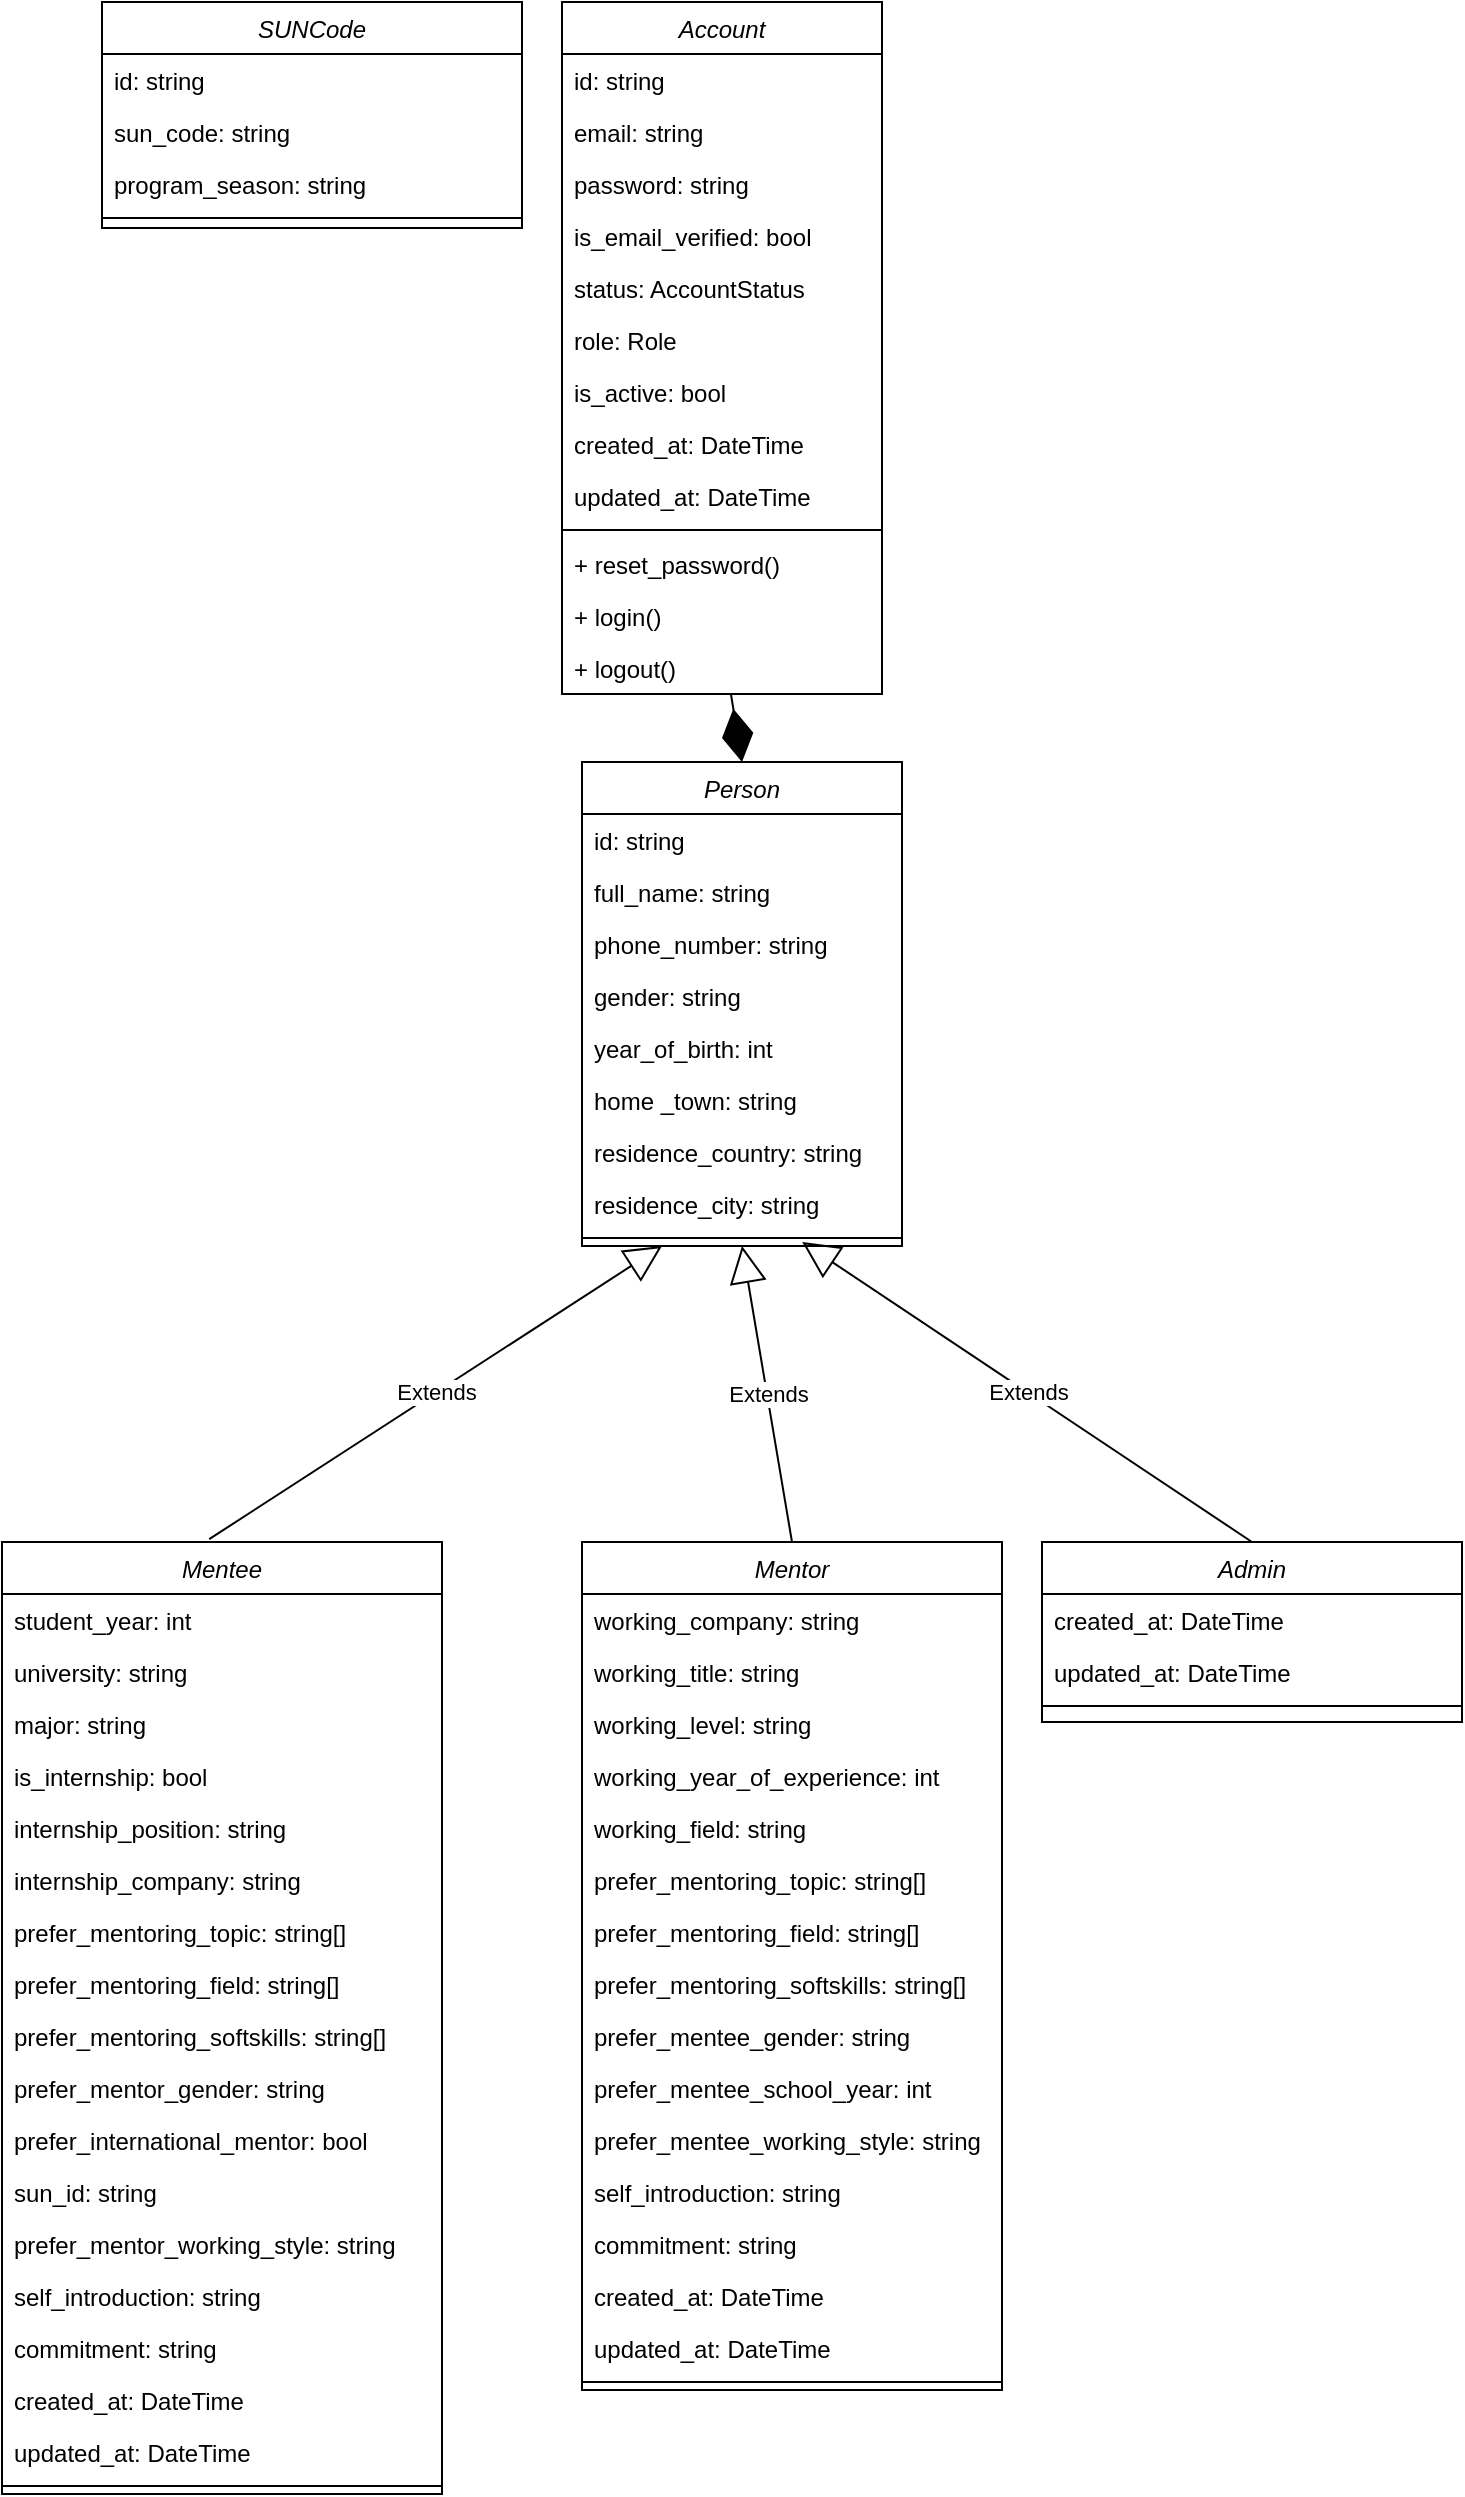 <mxfile version="26.0.16">
  <diagram id="C5RBs43oDa-KdzZeNtuy" name="Page-1">
    <mxGraphModel dx="2867" dy="1471" grid="1" gridSize="10" guides="1" tooltips="1" connect="1" arrows="1" fold="1" page="1" pageScale="1" pageWidth="827" pageHeight="1169" math="0" shadow="0">
      <root>
        <mxCell id="WIyWlLk6GJQsqaUBKTNV-0" />
        <mxCell id="WIyWlLk6GJQsqaUBKTNV-1" parent="WIyWlLk6GJQsqaUBKTNV-0" />
        <mxCell id="zkfFHV4jXpPFQw0GAbJ--0" value="Account" style="swimlane;fontStyle=2;align=center;verticalAlign=top;childLayout=stackLayout;horizontal=1;startSize=26;horizontalStack=0;resizeParent=1;resizeLast=0;collapsible=1;marginBottom=0;rounded=0;shadow=0;strokeWidth=1;" parent="WIyWlLk6GJQsqaUBKTNV-1" vertex="1">
          <mxGeometry x="630" y="250" width="160" height="346" as="geometry">
            <mxRectangle x="230" y="140" width="160" height="26" as="alternateBounds" />
          </mxGeometry>
        </mxCell>
        <mxCell id="zkfFHV4jXpPFQw0GAbJ--1" value="id: string" style="text;align=left;verticalAlign=top;spacingLeft=4;spacingRight=4;overflow=hidden;rotatable=0;points=[[0,0.5],[1,0.5]];portConstraint=eastwest;" parent="zkfFHV4jXpPFQw0GAbJ--0" vertex="1">
          <mxGeometry y="26" width="160" height="26" as="geometry" />
        </mxCell>
        <mxCell id="LLygvno9lQtQrN28Qpoy-91" value="email: string" style="text;align=left;verticalAlign=top;spacingLeft=4;spacingRight=4;overflow=hidden;rotatable=0;points=[[0,0.5],[1,0.5]];portConstraint=eastwest;" parent="zkfFHV4jXpPFQw0GAbJ--0" vertex="1">
          <mxGeometry y="52" width="160" height="26" as="geometry" />
        </mxCell>
        <mxCell id="zkfFHV4jXpPFQw0GAbJ--2" value="password: string    " style="text;align=left;verticalAlign=top;spacingLeft=4;spacingRight=4;overflow=hidden;rotatable=0;points=[[0,0.5],[1,0.5]];portConstraint=eastwest;rounded=0;shadow=0;html=0;" parent="zkfFHV4jXpPFQw0GAbJ--0" vertex="1">
          <mxGeometry y="78" width="160" height="26" as="geometry" />
        </mxCell>
        <mxCell id="LLygvno9lQtQrN28Qpoy-101" value="is_email_verified: bool" style="text;align=left;verticalAlign=top;spacingLeft=4;spacingRight=4;overflow=hidden;rotatable=0;points=[[0,0.5],[1,0.5]];portConstraint=eastwest;rounded=0;shadow=0;html=0;" parent="zkfFHV4jXpPFQw0GAbJ--0" vertex="1">
          <mxGeometry y="104" width="160" height="26" as="geometry" />
        </mxCell>
        <mxCell id="zkfFHV4jXpPFQw0GAbJ--3" value="status: AccountStatus" style="text;align=left;verticalAlign=top;spacingLeft=4;spacingRight=4;overflow=hidden;rotatable=0;points=[[0,0.5],[1,0.5]];portConstraint=eastwest;rounded=0;shadow=0;html=0;" parent="zkfFHV4jXpPFQw0GAbJ--0" vertex="1">
          <mxGeometry y="130" width="160" height="26" as="geometry" />
        </mxCell>
        <mxCell id="sPoipcG29tZG47COG-_c-94" value="role: Role" style="text;align=left;verticalAlign=top;spacingLeft=4;spacingRight=4;overflow=hidden;rotatable=0;points=[[0,0.5],[1,0.5]];portConstraint=eastwest;rounded=0;shadow=0;html=0;" vertex="1" parent="zkfFHV4jXpPFQw0GAbJ--0">
          <mxGeometry y="156" width="160" height="26" as="geometry" />
        </mxCell>
        <mxCell id="sPoipcG29tZG47COG-_c-238" value="is_active: bool" style="text;align=left;verticalAlign=top;spacingLeft=4;spacingRight=4;overflow=hidden;rotatable=0;points=[[0,0.5],[1,0.5]];portConstraint=eastwest;rounded=0;shadow=0;html=0;" vertex="1" parent="zkfFHV4jXpPFQw0GAbJ--0">
          <mxGeometry y="182" width="160" height="26" as="geometry" />
        </mxCell>
        <mxCell id="sPoipcG29tZG47COG-_c-31" value="created_at: DateTime" style="text;align=left;verticalAlign=top;spacingLeft=4;spacingRight=4;overflow=hidden;rotatable=0;points=[[0,0.5],[1,0.5]];portConstraint=eastwest;rounded=0;shadow=0;html=0;" vertex="1" parent="zkfFHV4jXpPFQw0GAbJ--0">
          <mxGeometry y="208" width="160" height="26" as="geometry" />
        </mxCell>
        <mxCell id="sPoipcG29tZG47COG-_c-32" value="updated_at: DateTime" style="text;align=left;verticalAlign=top;spacingLeft=4;spacingRight=4;overflow=hidden;rotatable=0;points=[[0,0.5],[1,0.5]];portConstraint=eastwest;rounded=0;shadow=0;html=0;" vertex="1" parent="zkfFHV4jXpPFQw0GAbJ--0">
          <mxGeometry y="234" width="160" height="26" as="geometry" />
        </mxCell>
        <mxCell id="zkfFHV4jXpPFQw0GAbJ--4" value="" style="line;html=1;strokeWidth=1;align=left;verticalAlign=middle;spacingTop=-1;spacingLeft=3;spacingRight=3;rotatable=0;labelPosition=right;points=[];portConstraint=eastwest;" parent="zkfFHV4jXpPFQw0GAbJ--0" vertex="1">
          <mxGeometry y="260" width="160" height="8" as="geometry" />
        </mxCell>
        <mxCell id="zkfFHV4jXpPFQw0GAbJ--5" value="+ reset_password()&#xa;" style="text;align=left;verticalAlign=top;spacingLeft=4;spacingRight=4;overflow=hidden;rotatable=0;points=[[0,0.5],[1,0.5]];portConstraint=eastwest;" parent="zkfFHV4jXpPFQw0GAbJ--0" vertex="1">
          <mxGeometry y="268" width="160" height="26" as="geometry" />
        </mxCell>
        <mxCell id="LLygvno9lQtQrN28Qpoy-14" value="+ login()" style="text;align=left;verticalAlign=top;spacingLeft=4;spacingRight=4;overflow=hidden;rotatable=0;points=[[0,0.5],[1,0.5]];portConstraint=eastwest;" parent="zkfFHV4jXpPFQw0GAbJ--0" vertex="1">
          <mxGeometry y="294" width="160" height="26" as="geometry" />
        </mxCell>
        <mxCell id="LLygvno9lQtQrN28Qpoy-15" value="+ logout()" style="text;align=left;verticalAlign=top;spacingLeft=4;spacingRight=4;overflow=hidden;rotatable=0;points=[[0,0.5],[1,0.5]];portConstraint=eastwest;" parent="zkfFHV4jXpPFQw0GAbJ--0" vertex="1">
          <mxGeometry y="320" width="160" height="26" as="geometry" />
        </mxCell>
        <mxCell id="LLygvno9lQtQrN28Qpoy-26" value="" style="endArrow=diamondThin;endFill=1;endSize=24;html=1;rounded=0;exitX=0.528;exitY=1.005;exitDx=0;exitDy=0;exitPerimeter=0;entryX=0.5;entryY=0;entryDx=0;entryDy=0;" parent="WIyWlLk6GJQsqaUBKTNV-1" source="LLygvno9lQtQrN28Qpoy-15" target="sPoipcG29tZG47COG-_c-21" edge="1">
          <mxGeometry width="160" relative="1" as="geometry">
            <mxPoint x="80" y="570" as="sourcePoint" />
            <mxPoint x="240" y="570" as="targetPoint" />
          </mxGeometry>
        </mxCell>
        <mxCell id="sPoipcG29tZG47COG-_c-21" value="Person" style="swimlane;fontStyle=2;align=center;verticalAlign=top;childLayout=stackLayout;horizontal=1;startSize=26;horizontalStack=0;resizeParent=1;resizeLast=0;collapsible=1;marginBottom=0;rounded=0;shadow=0;strokeWidth=1;" vertex="1" parent="WIyWlLk6GJQsqaUBKTNV-1">
          <mxGeometry x="640" y="630" width="160" height="242" as="geometry">
            <mxRectangle x="230" y="140" width="160" height="26" as="alternateBounds" />
          </mxGeometry>
        </mxCell>
        <mxCell id="sPoipcG29tZG47COG-_c-22" value="id: string" style="text;align=left;verticalAlign=top;spacingLeft=4;spacingRight=4;overflow=hidden;rotatable=0;points=[[0,0.5],[1,0.5]];portConstraint=eastwest;" vertex="1" parent="sPoipcG29tZG47COG-_c-21">
          <mxGeometry y="26" width="160" height="26" as="geometry" />
        </mxCell>
        <mxCell id="sPoipcG29tZG47COG-_c-35" value="full_name: string" style="text;align=left;verticalAlign=top;spacingLeft=4;spacingRight=4;overflow=hidden;rotatable=0;points=[[0,0.5],[1,0.5]];portConstraint=eastwest;" vertex="1" parent="sPoipcG29tZG47COG-_c-21">
          <mxGeometry y="52" width="160" height="26" as="geometry" />
        </mxCell>
        <mxCell id="sPoipcG29tZG47COG-_c-36" value="phone_number: string" style="text;align=left;verticalAlign=top;spacingLeft=4;spacingRight=4;overflow=hidden;rotatable=0;points=[[0,0.5],[1,0.5]];portConstraint=eastwest;" vertex="1" parent="sPoipcG29tZG47COG-_c-21">
          <mxGeometry y="78" width="160" height="26" as="geometry" />
        </mxCell>
        <mxCell id="sPoipcG29tZG47COG-_c-37" value="gender: string" style="text;align=left;verticalAlign=top;spacingLeft=4;spacingRight=4;overflow=hidden;rotatable=0;points=[[0,0.5],[1,0.5]];portConstraint=eastwest;" vertex="1" parent="sPoipcG29tZG47COG-_c-21">
          <mxGeometry y="104" width="160" height="26" as="geometry" />
        </mxCell>
        <mxCell id="sPoipcG29tZG47COG-_c-39" value="year_of_birth: int" style="text;align=left;verticalAlign=top;spacingLeft=4;spacingRight=4;overflow=hidden;rotatable=0;points=[[0,0.5],[1,0.5]];portConstraint=eastwest;" vertex="1" parent="sPoipcG29tZG47COG-_c-21">
          <mxGeometry y="130" width="160" height="26" as="geometry" />
        </mxCell>
        <mxCell id="sPoipcG29tZG47COG-_c-40" value="home _town: string" style="text;align=left;verticalAlign=top;spacingLeft=4;spacingRight=4;overflow=hidden;rotatable=0;points=[[0,0.5],[1,0.5]];portConstraint=eastwest;" vertex="1" parent="sPoipcG29tZG47COG-_c-21">
          <mxGeometry y="156" width="160" height="26" as="geometry" />
        </mxCell>
        <mxCell id="sPoipcG29tZG47COG-_c-41" value="residence_country: string" style="text;align=left;verticalAlign=top;spacingLeft=4;spacingRight=4;overflow=hidden;rotatable=0;points=[[0,0.5],[1,0.5]];portConstraint=eastwest;" vertex="1" parent="sPoipcG29tZG47COG-_c-21">
          <mxGeometry y="182" width="160" height="26" as="geometry" />
        </mxCell>
        <mxCell id="sPoipcG29tZG47COG-_c-42" value="residence_city: string" style="text;align=left;verticalAlign=top;spacingLeft=4;spacingRight=4;overflow=hidden;rotatable=0;points=[[0,0.5],[1,0.5]];portConstraint=eastwest;" vertex="1" parent="sPoipcG29tZG47COG-_c-21">
          <mxGeometry y="208" width="160" height="26" as="geometry" />
        </mxCell>
        <mxCell id="sPoipcG29tZG47COG-_c-27" value="" style="line;html=1;strokeWidth=1;align=left;verticalAlign=middle;spacingTop=-1;spacingLeft=3;spacingRight=3;rotatable=0;labelPosition=right;points=[];portConstraint=eastwest;" vertex="1" parent="sPoipcG29tZG47COG-_c-21">
          <mxGeometry y="234" width="160" height="8" as="geometry" />
        </mxCell>
        <mxCell id="sPoipcG29tZG47COG-_c-86" value="Extends" style="endArrow=block;endSize=16;endFill=0;html=1;rounded=0;exitX=0.471;exitY=-0.003;exitDx=0;exitDy=0;entryX=0.25;entryY=1;entryDx=0;entryDy=0;exitPerimeter=0;" edge="1" parent="WIyWlLk6GJQsqaUBKTNV-1" source="sPoipcG29tZG47COG-_c-141" target="sPoipcG29tZG47COG-_c-21">
          <mxGeometry width="160" relative="1" as="geometry">
            <mxPoint x="510" y="970" as="sourcePoint" />
            <mxPoint x="750" y="910" as="targetPoint" />
          </mxGeometry>
        </mxCell>
        <mxCell id="sPoipcG29tZG47COG-_c-87" value="Extends" style="endArrow=block;endSize=16;endFill=0;html=1;rounded=0;exitX=0.5;exitY=0;exitDx=0;exitDy=0;entryX=0.5;entryY=1;entryDx=0;entryDy=0;" edge="1" parent="WIyWlLk6GJQsqaUBKTNV-1" source="sPoipcG29tZG47COG-_c-187" target="sPoipcG29tZG47COG-_c-21">
          <mxGeometry width="160" relative="1" as="geometry">
            <mxPoint x="720" y="970" as="sourcePoint" />
            <mxPoint x="690" y="882" as="targetPoint" />
          </mxGeometry>
        </mxCell>
        <mxCell id="sPoipcG29tZG47COG-_c-141" value="Mentee" style="swimlane;fontStyle=2;align=center;verticalAlign=top;childLayout=stackLayout;horizontal=1;startSize=26;horizontalStack=0;resizeParent=1;resizeLast=0;collapsible=1;marginBottom=0;rounded=0;shadow=0;strokeWidth=1;" vertex="1" parent="WIyWlLk6GJQsqaUBKTNV-1">
          <mxGeometry x="350" y="1020" width="220" height="476" as="geometry">
            <mxRectangle x="230" y="140" width="160" height="26" as="alternateBounds" />
          </mxGeometry>
        </mxCell>
        <mxCell id="sPoipcG29tZG47COG-_c-142" value="student_year: int    " style="text;align=left;verticalAlign=top;spacingLeft=4;spacingRight=4;overflow=hidden;rotatable=0;points=[[0,0.5],[1,0.5]];portConstraint=eastwest;" vertex="1" parent="sPoipcG29tZG47COG-_c-141">
          <mxGeometry y="26" width="220" height="26" as="geometry" />
        </mxCell>
        <mxCell id="sPoipcG29tZG47COG-_c-143" value="university: string" style="text;align=left;verticalAlign=top;spacingLeft=4;spacingRight=4;overflow=hidden;rotatable=0;points=[[0,0.5],[1,0.5]];portConstraint=eastwest;" vertex="1" parent="sPoipcG29tZG47COG-_c-141">
          <mxGeometry y="52" width="220" height="26" as="geometry" />
        </mxCell>
        <mxCell id="sPoipcG29tZG47COG-_c-144" value="major: string" style="text;align=left;verticalAlign=top;spacingLeft=4;spacingRight=4;overflow=hidden;rotatable=0;points=[[0,0.5],[1,0.5]];portConstraint=eastwest;rounded=0;shadow=0;html=0;" vertex="1" parent="sPoipcG29tZG47COG-_c-141">
          <mxGeometry y="78" width="220" height="26" as="geometry" />
        </mxCell>
        <mxCell id="sPoipcG29tZG47COG-_c-145" value="is_internship: bool" style="text;align=left;verticalAlign=top;spacingLeft=4;spacingRight=4;overflow=hidden;rotatable=0;points=[[0,0.5],[1,0.5]];portConstraint=eastwest;rounded=0;shadow=0;html=0;" vertex="1" parent="sPoipcG29tZG47COG-_c-141">
          <mxGeometry y="104" width="220" height="26" as="geometry" />
        </mxCell>
        <mxCell id="sPoipcG29tZG47COG-_c-146" value="internship_position: string" style="text;align=left;verticalAlign=top;spacingLeft=4;spacingRight=4;overflow=hidden;rotatable=0;points=[[0,0.5],[1,0.5]];portConstraint=eastwest;rounded=0;shadow=0;html=0;" vertex="1" parent="sPoipcG29tZG47COG-_c-141">
          <mxGeometry y="130" width="220" height="26" as="geometry" />
        </mxCell>
        <mxCell id="sPoipcG29tZG47COG-_c-147" value="internship_company: string" style="text;align=left;verticalAlign=top;spacingLeft=4;spacingRight=4;overflow=hidden;rotatable=0;points=[[0,0.5],[1,0.5]];portConstraint=eastwest;rounded=0;shadow=0;html=0;" vertex="1" parent="sPoipcG29tZG47COG-_c-141">
          <mxGeometry y="156" width="220" height="26" as="geometry" />
        </mxCell>
        <mxCell id="sPoipcG29tZG47COG-_c-148" value="prefer_mentoring_topic: string[]" style="text;align=left;verticalAlign=top;spacingLeft=4;spacingRight=4;overflow=hidden;rotatable=0;points=[[0,0.5],[1,0.5]];portConstraint=eastwest;rounded=0;shadow=0;html=0;" vertex="1" parent="sPoipcG29tZG47COG-_c-141">
          <mxGeometry y="182" width="220" height="26" as="geometry" />
        </mxCell>
        <mxCell id="sPoipcG29tZG47COG-_c-175" value="prefer_mentoring_field: string[]" style="text;align=left;verticalAlign=top;spacingLeft=4;spacingRight=4;overflow=hidden;rotatable=0;points=[[0,0.5],[1,0.5]];portConstraint=eastwest;rounded=0;shadow=0;html=0;" vertex="1" parent="sPoipcG29tZG47COG-_c-141">
          <mxGeometry y="208" width="220" height="26" as="geometry" />
        </mxCell>
        <mxCell id="sPoipcG29tZG47COG-_c-176" value="prefer_mentoring_softskills: string[]" style="text;align=left;verticalAlign=top;spacingLeft=4;spacingRight=4;overflow=hidden;rotatable=0;points=[[0,0.5],[1,0.5]];portConstraint=eastwest;rounded=0;shadow=0;html=0;" vertex="1" parent="sPoipcG29tZG47COG-_c-141">
          <mxGeometry y="234" width="220" height="26" as="geometry" />
        </mxCell>
        <mxCell id="sPoipcG29tZG47COG-_c-177" value="prefer_mentor_gender: string" style="text;align=left;verticalAlign=top;spacingLeft=4;spacingRight=4;overflow=hidden;rotatable=0;points=[[0,0.5],[1,0.5]];portConstraint=eastwest;rounded=0;shadow=0;html=0;" vertex="1" parent="sPoipcG29tZG47COG-_c-141">
          <mxGeometry y="260" width="220" height="26" as="geometry" />
        </mxCell>
        <mxCell id="sPoipcG29tZG47COG-_c-178" value="prefer_international_mentor: bool" style="text;align=left;verticalAlign=top;spacingLeft=4;spacingRight=4;overflow=hidden;rotatable=0;points=[[0,0.5],[1,0.5]];portConstraint=eastwest;rounded=0;shadow=0;html=0;" vertex="1" parent="sPoipcG29tZG47COG-_c-141">
          <mxGeometry y="286" width="220" height="26" as="geometry" />
        </mxCell>
        <mxCell id="sPoipcG29tZG47COG-_c-247" value="sun_id: string" style="text;align=left;verticalAlign=top;spacingLeft=4;spacingRight=4;overflow=hidden;rotatable=0;points=[[0,0.5],[1,0.5]];portConstraint=eastwest;rounded=0;shadow=0;html=0;" vertex="1" parent="sPoipcG29tZG47COG-_c-141">
          <mxGeometry y="312" width="220" height="26" as="geometry" />
        </mxCell>
        <mxCell id="sPoipcG29tZG47COG-_c-179" value="prefer_mentor_working_style: string" style="text;align=left;verticalAlign=top;spacingLeft=4;spacingRight=4;overflow=hidden;rotatable=0;points=[[0,0.5],[1,0.5]];portConstraint=eastwest;rounded=0;shadow=0;html=0;" vertex="1" parent="sPoipcG29tZG47COG-_c-141">
          <mxGeometry y="338" width="220" height="26" as="geometry" />
        </mxCell>
        <mxCell id="sPoipcG29tZG47COG-_c-185" value="self_introduction: string" style="text;align=left;verticalAlign=top;spacingLeft=4;spacingRight=4;overflow=hidden;rotatable=0;points=[[0,0.5],[1,0.5]];portConstraint=eastwest;rounded=0;shadow=0;html=0;" vertex="1" parent="sPoipcG29tZG47COG-_c-141">
          <mxGeometry y="364" width="220" height="26" as="geometry" />
        </mxCell>
        <mxCell id="sPoipcG29tZG47COG-_c-186" value="commitment: string" style="text;align=left;verticalAlign=top;spacingLeft=4;spacingRight=4;overflow=hidden;rotatable=0;points=[[0,0.5],[1,0.5]];portConstraint=eastwest;rounded=0;shadow=0;html=0;" vertex="1" parent="sPoipcG29tZG47COG-_c-141">
          <mxGeometry y="390" width="220" height="26" as="geometry" />
        </mxCell>
        <mxCell id="sPoipcG29tZG47COG-_c-174" value="created_at: DateTime" style="text;align=left;verticalAlign=top;spacingLeft=4;spacingRight=4;overflow=hidden;rotatable=0;points=[[0,0.5],[1,0.5]];portConstraint=eastwest;rounded=0;shadow=0;html=0;" vertex="1" parent="sPoipcG29tZG47COG-_c-141">
          <mxGeometry y="416" width="220" height="26" as="geometry" />
        </mxCell>
        <mxCell id="sPoipcG29tZG47COG-_c-149" value="updated_at: DateTime" style="text;align=left;verticalAlign=top;spacingLeft=4;spacingRight=4;overflow=hidden;rotatable=0;points=[[0,0.5],[1,0.5]];portConstraint=eastwest;rounded=0;shadow=0;html=0;" vertex="1" parent="sPoipcG29tZG47COG-_c-141">
          <mxGeometry y="442" width="220" height="26" as="geometry" />
        </mxCell>
        <mxCell id="sPoipcG29tZG47COG-_c-150" value="" style="line;html=1;strokeWidth=1;align=left;verticalAlign=middle;spacingTop=-1;spacingLeft=3;spacingRight=3;rotatable=0;labelPosition=right;points=[];portConstraint=eastwest;" vertex="1" parent="sPoipcG29tZG47COG-_c-141">
          <mxGeometry y="468" width="220" height="8" as="geometry" />
        </mxCell>
        <mxCell id="sPoipcG29tZG47COG-_c-187" value="Mentor" style="swimlane;fontStyle=2;align=center;verticalAlign=top;childLayout=stackLayout;horizontal=1;startSize=26;horizontalStack=0;resizeParent=1;resizeLast=0;collapsible=1;marginBottom=0;rounded=0;shadow=0;strokeWidth=1;" vertex="1" parent="WIyWlLk6GJQsqaUBKTNV-1">
          <mxGeometry x="640" y="1020" width="210" height="424" as="geometry">
            <mxRectangle x="230" y="140" width="160" height="26" as="alternateBounds" />
          </mxGeometry>
        </mxCell>
        <mxCell id="sPoipcG29tZG47COG-_c-201" value="working_company: string" style="text;align=left;verticalAlign=top;spacingLeft=4;spacingRight=4;overflow=hidden;rotatable=0;points=[[0,0.5],[1,0.5]];portConstraint=eastwest;rounded=0;shadow=0;html=0;" vertex="1" parent="sPoipcG29tZG47COG-_c-187">
          <mxGeometry y="26" width="210" height="26" as="geometry" />
        </mxCell>
        <mxCell id="sPoipcG29tZG47COG-_c-207" value="working_title: string" style="text;align=left;verticalAlign=top;spacingLeft=4;spacingRight=4;overflow=hidden;rotatable=0;points=[[0,0.5],[1,0.5]];portConstraint=eastwest;rounded=0;shadow=0;html=0;" vertex="1" parent="sPoipcG29tZG47COG-_c-187">
          <mxGeometry y="52" width="210" height="26" as="geometry" />
        </mxCell>
        <mxCell id="sPoipcG29tZG47COG-_c-208" value="working_level: string" style="text;align=left;verticalAlign=top;spacingLeft=4;spacingRight=4;overflow=hidden;rotatable=0;points=[[0,0.5],[1,0.5]];portConstraint=eastwest;rounded=0;shadow=0;html=0;" vertex="1" parent="sPoipcG29tZG47COG-_c-187">
          <mxGeometry y="78" width="210" height="26" as="geometry" />
        </mxCell>
        <mxCell id="sPoipcG29tZG47COG-_c-209" value="working_year_of_experience: int" style="text;align=left;verticalAlign=top;spacingLeft=4;spacingRight=4;overflow=hidden;rotatable=0;points=[[0,0.5],[1,0.5]];portConstraint=eastwest;rounded=0;shadow=0;html=0;" vertex="1" parent="sPoipcG29tZG47COG-_c-187">
          <mxGeometry y="104" width="210" height="26" as="geometry" />
        </mxCell>
        <mxCell id="sPoipcG29tZG47COG-_c-210" value="working_field: string" style="text;align=left;verticalAlign=top;spacingLeft=4;spacingRight=4;overflow=hidden;rotatable=0;points=[[0,0.5],[1,0.5]];portConstraint=eastwest;rounded=0;shadow=0;html=0;" vertex="1" parent="sPoipcG29tZG47COG-_c-187">
          <mxGeometry y="130" width="210" height="26" as="geometry" />
        </mxCell>
        <mxCell id="sPoipcG29tZG47COG-_c-211" value="prefer_mentoring_topic: string[]" style="text;align=left;verticalAlign=top;spacingLeft=4;spacingRight=4;overflow=hidden;rotatable=0;points=[[0,0.5],[1,0.5]];portConstraint=eastwest;rounded=0;shadow=0;html=0;" vertex="1" parent="sPoipcG29tZG47COG-_c-187">
          <mxGeometry y="156" width="210" height="26" as="geometry" />
        </mxCell>
        <mxCell id="sPoipcG29tZG47COG-_c-212" value="prefer_mentoring_field: string[]" style="text;align=left;verticalAlign=top;spacingLeft=4;spacingRight=4;overflow=hidden;rotatable=0;points=[[0,0.5],[1,0.5]];portConstraint=eastwest;rounded=0;shadow=0;html=0;" vertex="1" parent="sPoipcG29tZG47COG-_c-187">
          <mxGeometry y="182" width="210" height="26" as="geometry" />
        </mxCell>
        <mxCell id="sPoipcG29tZG47COG-_c-213" value="prefer_mentoring_softskills: string[]" style="text;align=left;verticalAlign=top;spacingLeft=4;spacingRight=4;overflow=hidden;rotatable=0;points=[[0,0.5],[1,0.5]];portConstraint=eastwest;rounded=0;shadow=0;html=0;" vertex="1" parent="sPoipcG29tZG47COG-_c-187">
          <mxGeometry y="208" width="210" height="26" as="geometry" />
        </mxCell>
        <mxCell id="sPoipcG29tZG47COG-_c-214" value="prefer_mentee_gender: string" style="text;align=left;verticalAlign=top;spacingLeft=4;spacingRight=4;overflow=hidden;rotatable=0;points=[[0,0.5],[1,0.5]];portConstraint=eastwest;rounded=0;shadow=0;html=0;" vertex="1" parent="sPoipcG29tZG47COG-_c-187">
          <mxGeometry y="234" width="210" height="26" as="geometry" />
        </mxCell>
        <mxCell id="sPoipcG29tZG47COG-_c-215" value="prefer_mentee_school_year: int" style="text;align=left;verticalAlign=top;spacingLeft=4;spacingRight=4;overflow=hidden;rotatable=0;points=[[0,0.5],[1,0.5]];portConstraint=eastwest;rounded=0;shadow=0;html=0;" vertex="1" parent="sPoipcG29tZG47COG-_c-187">
          <mxGeometry y="260" width="210" height="26" as="geometry" />
        </mxCell>
        <mxCell id="sPoipcG29tZG47COG-_c-216" value="prefer_mentee_working_style: string" style="text;align=left;verticalAlign=top;spacingLeft=4;spacingRight=4;overflow=hidden;rotatable=0;points=[[0,0.5],[1,0.5]];portConstraint=eastwest;rounded=0;shadow=0;html=0;" vertex="1" parent="sPoipcG29tZG47COG-_c-187">
          <mxGeometry y="286" width="210" height="26" as="geometry" />
        </mxCell>
        <mxCell id="sPoipcG29tZG47COG-_c-202" value="self_introduction: string" style="text;align=left;verticalAlign=top;spacingLeft=4;spacingRight=4;overflow=hidden;rotatable=0;points=[[0,0.5],[1,0.5]];portConstraint=eastwest;rounded=0;shadow=0;html=0;" vertex="1" parent="sPoipcG29tZG47COG-_c-187">
          <mxGeometry y="312" width="210" height="26" as="geometry" />
        </mxCell>
        <mxCell id="sPoipcG29tZG47COG-_c-218" value="commitment: string" style="text;align=left;verticalAlign=top;spacingLeft=4;spacingRight=4;overflow=hidden;rotatable=0;points=[[0,0.5],[1,0.5]];portConstraint=eastwest;rounded=0;shadow=0;html=0;" vertex="1" parent="sPoipcG29tZG47COG-_c-187">
          <mxGeometry y="338" width="210" height="26" as="geometry" />
        </mxCell>
        <mxCell id="sPoipcG29tZG47COG-_c-217" value="created_at: DateTime" style="text;align=left;verticalAlign=top;spacingLeft=4;spacingRight=4;overflow=hidden;rotatable=0;points=[[0,0.5],[1,0.5]];portConstraint=eastwest;rounded=0;shadow=0;html=0;" vertex="1" parent="sPoipcG29tZG47COG-_c-187">
          <mxGeometry y="364" width="210" height="26" as="geometry" />
        </mxCell>
        <mxCell id="sPoipcG29tZG47COG-_c-203" value="updated_at: DateTime" style="text;align=left;verticalAlign=top;spacingLeft=4;spacingRight=4;overflow=hidden;rotatable=0;points=[[0,0.5],[1,0.5]];portConstraint=eastwest;rounded=0;shadow=0;html=0;" vertex="1" parent="sPoipcG29tZG47COG-_c-187">
          <mxGeometry y="390" width="210" height="26" as="geometry" />
        </mxCell>
        <mxCell id="sPoipcG29tZG47COG-_c-204" value="" style="line;html=1;strokeWidth=1;align=left;verticalAlign=middle;spacingTop=-1;spacingLeft=3;spacingRight=3;rotatable=0;labelPosition=right;points=[];portConstraint=eastwest;" vertex="1" parent="sPoipcG29tZG47COG-_c-187">
          <mxGeometry y="416" width="210" height="8" as="geometry" />
        </mxCell>
        <mxCell id="sPoipcG29tZG47COG-_c-219" value="Admin" style="swimlane;fontStyle=2;align=center;verticalAlign=top;childLayout=stackLayout;horizontal=1;startSize=26;horizontalStack=0;resizeParent=1;resizeLast=0;collapsible=1;marginBottom=0;rounded=0;shadow=0;strokeWidth=1;" vertex="1" parent="WIyWlLk6GJQsqaUBKTNV-1">
          <mxGeometry x="870" y="1020" width="210" height="90" as="geometry">
            <mxRectangle x="230" y="140" width="160" height="26" as="alternateBounds" />
          </mxGeometry>
        </mxCell>
        <mxCell id="sPoipcG29tZG47COG-_c-233" value="created_at: DateTime" style="text;align=left;verticalAlign=top;spacingLeft=4;spacingRight=4;overflow=hidden;rotatable=0;points=[[0,0.5],[1,0.5]];portConstraint=eastwest;rounded=0;shadow=0;html=0;" vertex="1" parent="sPoipcG29tZG47COG-_c-219">
          <mxGeometry y="26" width="210" height="26" as="geometry" />
        </mxCell>
        <mxCell id="sPoipcG29tZG47COG-_c-234" value="updated_at: DateTime" style="text;align=left;verticalAlign=top;spacingLeft=4;spacingRight=4;overflow=hidden;rotatable=0;points=[[0,0.5],[1,0.5]];portConstraint=eastwest;rounded=0;shadow=0;html=0;" vertex="1" parent="sPoipcG29tZG47COG-_c-219">
          <mxGeometry y="52" width="210" height="26" as="geometry" />
        </mxCell>
        <mxCell id="sPoipcG29tZG47COG-_c-235" value="" style="line;html=1;strokeWidth=1;align=left;verticalAlign=middle;spacingTop=-1;spacingLeft=3;spacingRight=3;rotatable=0;labelPosition=right;points=[];portConstraint=eastwest;" vertex="1" parent="sPoipcG29tZG47COG-_c-219">
          <mxGeometry y="78" width="210" height="8" as="geometry" />
        </mxCell>
        <mxCell id="sPoipcG29tZG47COG-_c-248" value="Extends" style="endArrow=block;endSize=16;endFill=0;html=1;rounded=0;exitX=0.5;exitY=0;exitDx=0;exitDy=0;entryX=0.688;entryY=0.75;entryDx=0;entryDy=0;entryPerimeter=0;" edge="1" parent="WIyWlLk6GJQsqaUBKTNV-1" source="sPoipcG29tZG47COG-_c-219" target="sPoipcG29tZG47COG-_c-27">
          <mxGeometry width="160" relative="1" as="geometry">
            <mxPoint x="755" y="1030" as="sourcePoint" />
            <mxPoint x="730" y="882" as="targetPoint" />
          </mxGeometry>
        </mxCell>
        <mxCell id="sPoipcG29tZG47COG-_c-249" value="SUNCode" style="swimlane;fontStyle=2;align=center;verticalAlign=top;childLayout=stackLayout;horizontal=1;startSize=26;horizontalStack=0;resizeParent=1;resizeLast=0;collapsible=1;marginBottom=0;rounded=0;shadow=0;strokeWidth=1;" vertex="1" parent="WIyWlLk6GJQsqaUBKTNV-1">
          <mxGeometry x="400" y="250" width="210" height="113" as="geometry">
            <mxRectangle x="230" y="140" width="160" height="26" as="alternateBounds" />
          </mxGeometry>
        </mxCell>
        <mxCell id="sPoipcG29tZG47COG-_c-250" value="id: string" style="text;align=left;verticalAlign=top;spacingLeft=4;spacingRight=4;overflow=hidden;rotatable=0;points=[[0,0.5],[1,0.5]];portConstraint=eastwest;rounded=0;shadow=0;html=0;" vertex="1" parent="sPoipcG29tZG47COG-_c-249">
          <mxGeometry y="26" width="210" height="26" as="geometry" />
        </mxCell>
        <mxCell id="sPoipcG29tZG47COG-_c-251" value="sun_code: string" style="text;align=left;verticalAlign=top;spacingLeft=4;spacingRight=4;overflow=hidden;rotatable=0;points=[[0,0.5],[1,0.5]];portConstraint=eastwest;rounded=0;shadow=0;html=0;" vertex="1" parent="sPoipcG29tZG47COG-_c-249">
          <mxGeometry y="52" width="210" height="26" as="geometry" />
        </mxCell>
        <mxCell id="sPoipcG29tZG47COG-_c-255" value="program_season: string" style="text;align=left;verticalAlign=top;spacingLeft=4;spacingRight=4;overflow=hidden;rotatable=0;points=[[0,0.5],[1,0.5]];portConstraint=eastwest;rounded=0;shadow=0;html=0;" vertex="1" parent="sPoipcG29tZG47COG-_c-249">
          <mxGeometry y="78" width="210" height="26" as="geometry" />
        </mxCell>
        <mxCell id="sPoipcG29tZG47COG-_c-252" value="" style="line;html=1;strokeWidth=1;align=left;verticalAlign=middle;spacingTop=-1;spacingLeft=3;spacingRight=3;rotatable=0;labelPosition=right;points=[];portConstraint=eastwest;" vertex="1" parent="sPoipcG29tZG47COG-_c-249">
          <mxGeometry y="104" width="210" height="8" as="geometry" />
        </mxCell>
      </root>
    </mxGraphModel>
  </diagram>
</mxfile>

